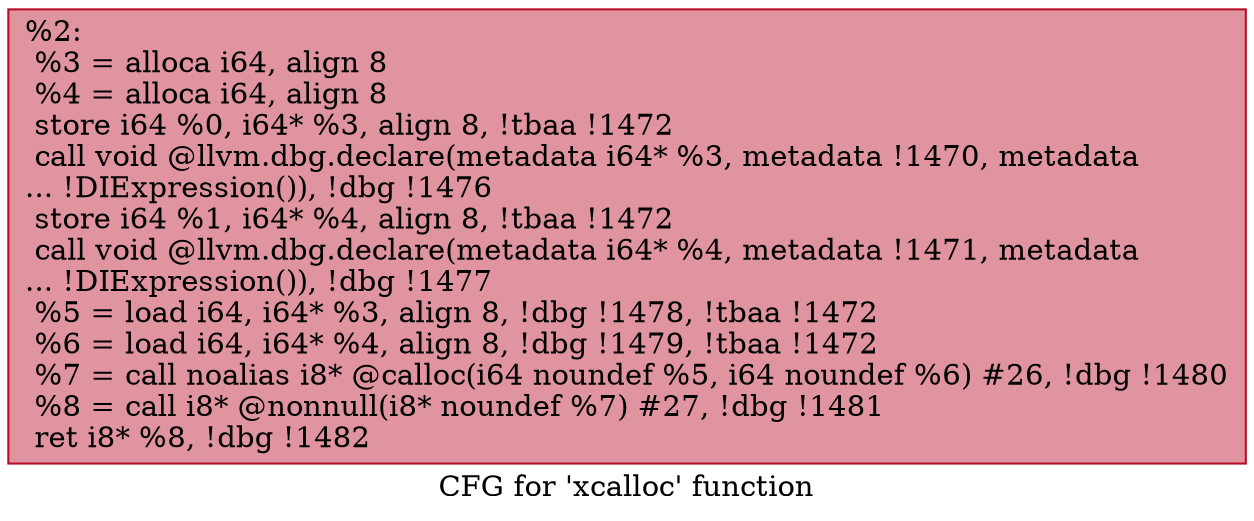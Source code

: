 digraph "CFG for 'xcalloc' function" {
	label="CFG for 'xcalloc' function";

	Node0xf43fa0 [shape=record,color="#b70d28ff", style=filled, fillcolor="#b70d2870",label="{%2:\l  %3 = alloca i64, align 8\l  %4 = alloca i64, align 8\l  store i64 %0, i64* %3, align 8, !tbaa !1472\l  call void @llvm.dbg.declare(metadata i64* %3, metadata !1470, metadata\l... !DIExpression()), !dbg !1476\l  store i64 %1, i64* %4, align 8, !tbaa !1472\l  call void @llvm.dbg.declare(metadata i64* %4, metadata !1471, metadata\l... !DIExpression()), !dbg !1477\l  %5 = load i64, i64* %3, align 8, !dbg !1478, !tbaa !1472\l  %6 = load i64, i64* %4, align 8, !dbg !1479, !tbaa !1472\l  %7 = call noalias i8* @calloc(i64 noundef %5, i64 noundef %6) #26, !dbg !1480\l  %8 = call i8* @nonnull(i8* noundef %7) #27, !dbg !1481\l  ret i8* %8, !dbg !1482\l}"];
}
